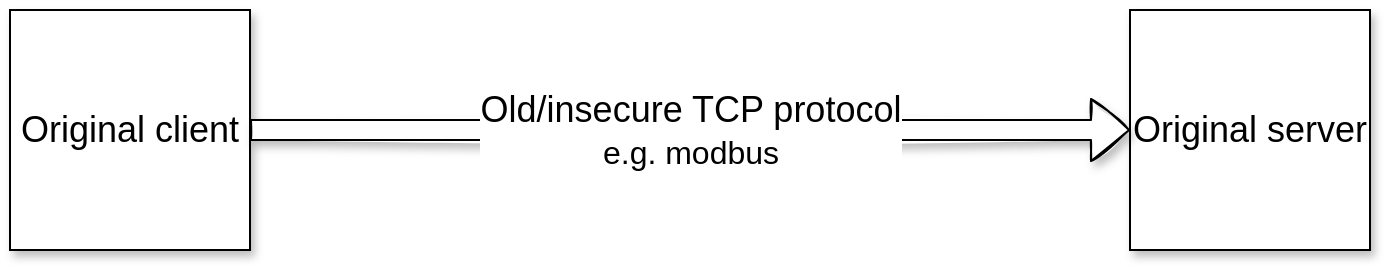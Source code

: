 <mxfile>
    <diagram id="oelvePmYZkdGCveeSNbR" name="Page-1">
        <mxGraphModel dx="734" dy="411" grid="1" gridSize="10" guides="1" tooltips="1" connect="1" arrows="1" fold="1" page="1" pageScale="1" pageWidth="827" pageHeight="1169" math="0" shadow="0">
            <root>
                <mxCell id="0"/>
                <mxCell id="1" parent="0"/>
                <mxCell id="GN0M2vtTz4O2_e-BDMKb-1" value="&lt;div&gt;&lt;font style=&quot;font-size: 18px&quot;&gt;Original client&lt;/font&gt;&lt;/div&gt;" style="whiteSpace=wrap;html=1;aspect=fixed;shadow=1;" parent="1" vertex="1">
                    <mxGeometry x="40" y="40" width="120" height="120" as="geometry"/>
                </mxCell>
                <mxCell id="GN0M2vtTz4O2_e-BDMKb-2" value="&lt;font style=&quot;font-size: 18px&quot;&gt;Original server&lt;/font&gt;" style="whiteSpace=wrap;html=1;aspect=fixed;glass=0;shadow=1;rounded=0;" parent="1" vertex="1">
                    <mxGeometry x="600" y="40" width="120" height="120" as="geometry"/>
                </mxCell>
                <mxCell id="GN0M2vtTz4O2_e-BDMKb-3" value="&lt;div&gt;&lt;font style=&quot;font-size: 18px&quot;&gt;Old/insecure TCP protocol&lt;/font&gt;&lt;/div&gt;&lt;div&gt;&lt;font size=&quot;3&quot;&gt;e.g. modbus&lt;/font&gt;&lt;/div&gt;" style="endArrow=classic;html=1;rounded=0;shape=flexArrow;exitX=1;exitY=0.5;exitDx=0;exitDy=0;entryX=0;entryY=0.5;entryDx=0;entryDy=0;fillColor=#FFFFFF;shadow=1;sketch=1;" parent="1" source="GN0M2vtTz4O2_e-BDMKb-1" target="GN0M2vtTz4O2_e-BDMKb-2" edge="1">
                    <mxGeometry width="50" height="50" relative="1" as="geometry">
                        <mxPoint x="390" y="320" as="sourcePoint"/>
                        <mxPoint x="440" y="270" as="targetPoint"/>
                    </mxGeometry>
                </mxCell>
            </root>
        </mxGraphModel>
    </diagram>
</mxfile>
